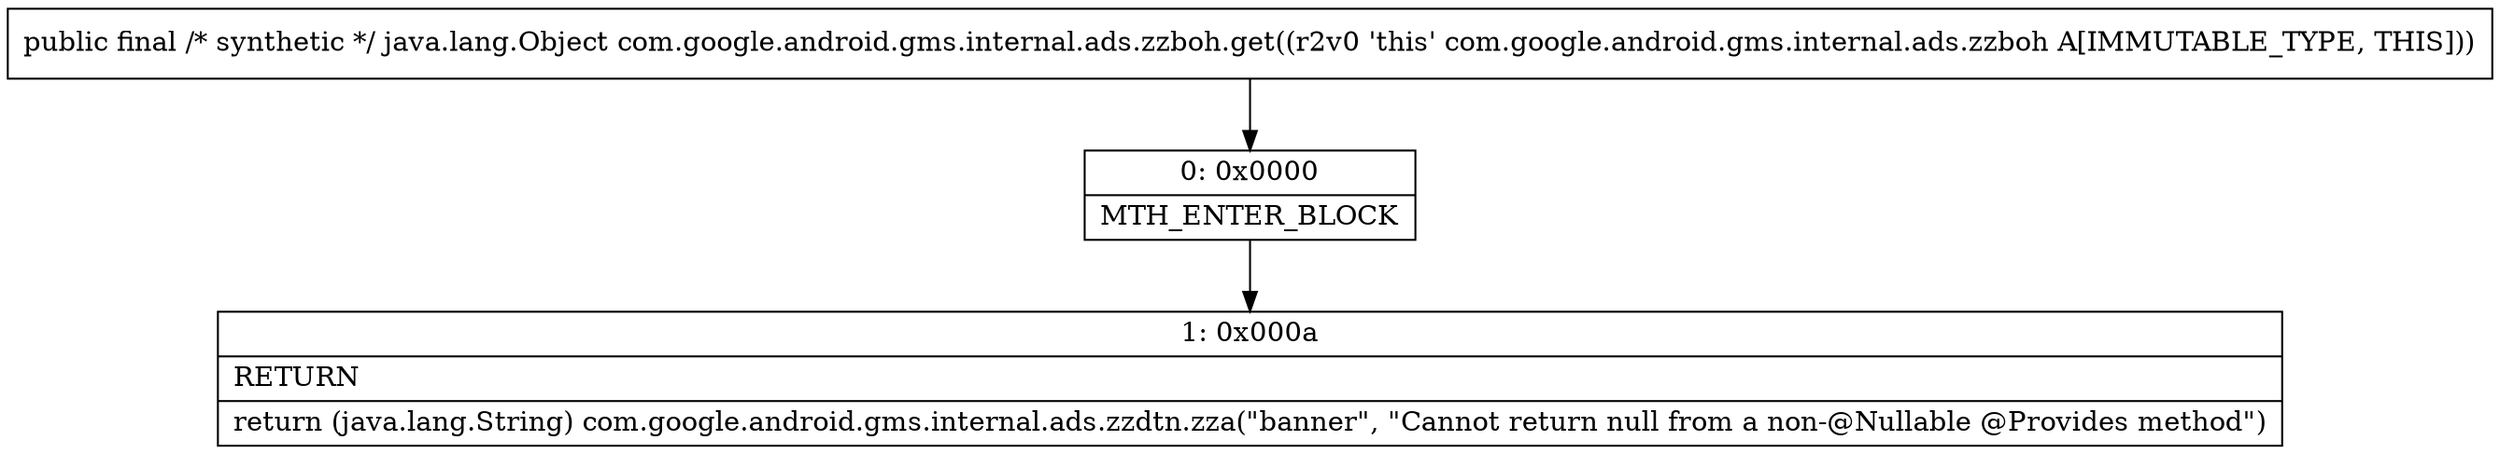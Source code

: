 digraph "CFG forcom.google.android.gms.internal.ads.zzboh.get()Ljava\/lang\/Object;" {
Node_0 [shape=record,label="{0\:\ 0x0000|MTH_ENTER_BLOCK\l}"];
Node_1 [shape=record,label="{1\:\ 0x000a|RETURN\l|return (java.lang.String) com.google.android.gms.internal.ads.zzdtn.zza(\"banner\", \"Cannot return null from a non\-@Nullable @Provides method\")\l}"];
MethodNode[shape=record,label="{public final \/* synthetic *\/ java.lang.Object com.google.android.gms.internal.ads.zzboh.get((r2v0 'this' com.google.android.gms.internal.ads.zzboh A[IMMUTABLE_TYPE, THIS])) }"];
MethodNode -> Node_0;
Node_0 -> Node_1;
}

